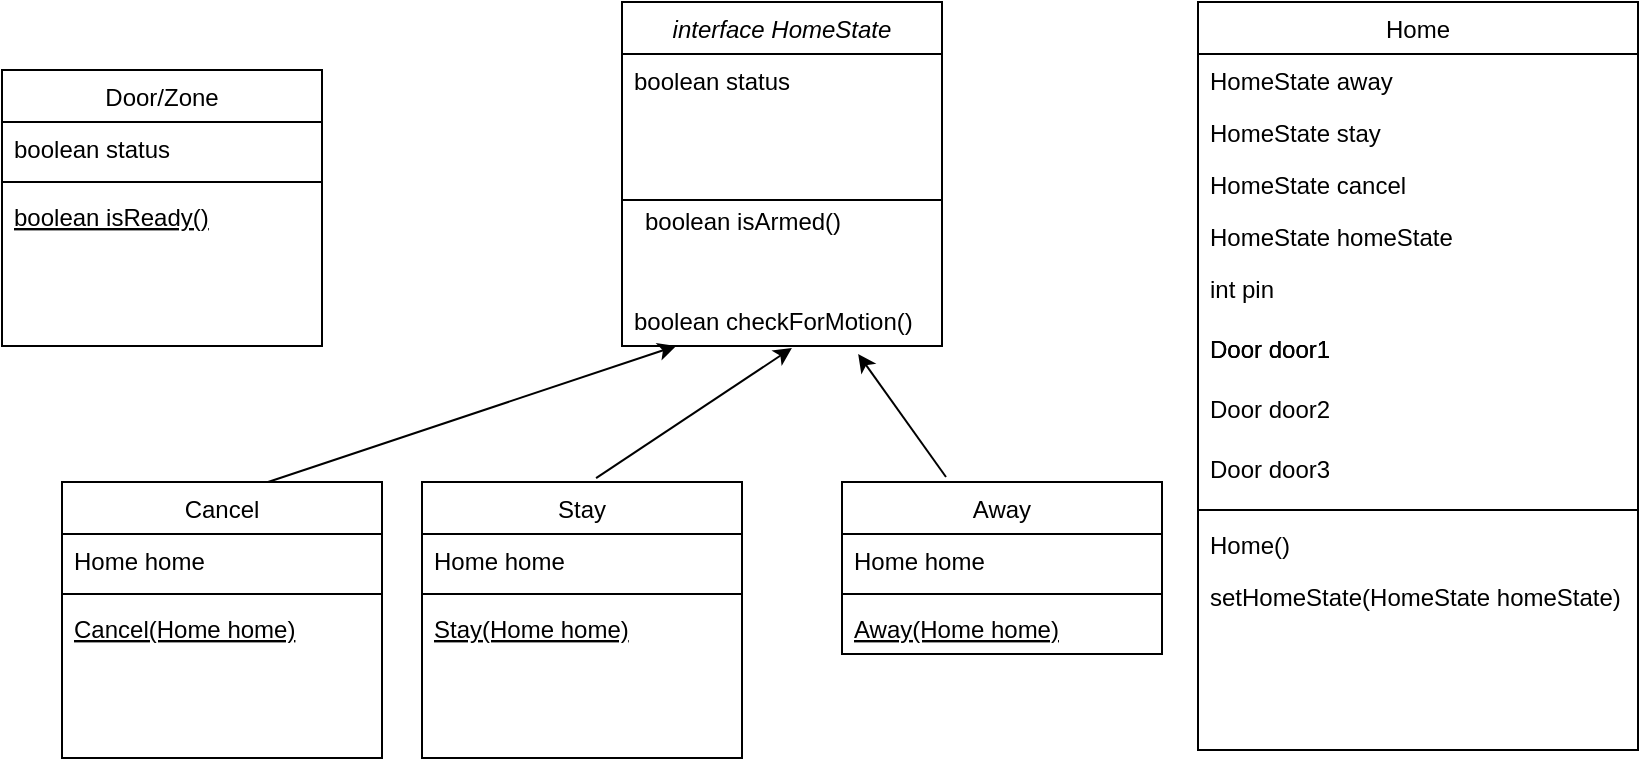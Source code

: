 <mxfile version="15.7.3" type="device"><diagram id="C5RBs43oDa-KdzZeNtuy" name="Page-1"><mxGraphModel dx="1613" dy="531" grid="1" gridSize="10" guides="1" tooltips="1" connect="1" arrows="1" fold="1" page="1" pageScale="1" pageWidth="827" pageHeight="1169" math="0" shadow="0"><root><mxCell id="WIyWlLk6GJQsqaUBKTNV-0"/><mxCell id="WIyWlLk6GJQsqaUBKTNV-1" parent="WIyWlLk6GJQsqaUBKTNV-0"/><mxCell id="zkfFHV4jXpPFQw0GAbJ--0" value="interface HomeState" style="swimlane;fontStyle=2;align=center;verticalAlign=top;childLayout=stackLayout;horizontal=1;startSize=26;horizontalStack=0;resizeParent=1;resizeLast=0;collapsible=1;marginBottom=0;rounded=0;shadow=0;strokeWidth=1;" parent="WIyWlLk6GJQsqaUBKTNV-1" vertex="1"><mxGeometry x="220" y="120" width="160" height="172" as="geometry"><mxRectangle x="230" y="140" width="160" height="26" as="alternateBounds"/></mxGeometry></mxCell><mxCell id="kK2Y1eaBkK6DKlRnLFGF-9" value="boolean status" style="text;align=left;verticalAlign=top;spacingLeft=4;spacingRight=4;overflow=hidden;rotatable=0;points=[[0,0.5],[1,0.5]];portConstraint=eastwest;" vertex="1" parent="zkfFHV4jXpPFQw0GAbJ--0"><mxGeometry y="26" width="160" height="26" as="geometry"/></mxCell><mxCell id="zkfFHV4jXpPFQw0GAbJ--4" value="" style="line;html=1;strokeWidth=1;align=left;verticalAlign=middle;spacingTop=-1;spacingLeft=3;spacingRight=3;rotatable=0;labelPosition=right;points=[];portConstraint=eastwest;" parent="zkfFHV4jXpPFQw0GAbJ--0" vertex="1"><mxGeometry y="52" width="160" height="94" as="geometry"/></mxCell><mxCell id="kK2Y1eaBkK6DKlRnLFGF-11" value="boolean checkForMotion()" style="text;align=left;verticalAlign=top;spacingLeft=4;spacingRight=4;overflow=hidden;rotatable=0;points=[[0,0.5],[1,0.5]];portConstraint=eastwest;" vertex="1" parent="zkfFHV4jXpPFQw0GAbJ--0"><mxGeometry y="146" width="160" height="26" as="geometry"/></mxCell><mxCell id="zkfFHV4jXpPFQw0GAbJ--6" value="Stay" style="swimlane;fontStyle=0;align=center;verticalAlign=top;childLayout=stackLayout;horizontal=1;startSize=26;horizontalStack=0;resizeParent=1;resizeLast=0;collapsible=1;marginBottom=0;rounded=0;shadow=0;strokeWidth=1;" parent="WIyWlLk6GJQsqaUBKTNV-1" vertex="1"><mxGeometry x="120" y="360" width="160" height="138" as="geometry"><mxRectangle x="130" y="380" width="160" height="26" as="alternateBounds"/></mxGeometry></mxCell><mxCell id="zkfFHV4jXpPFQw0GAbJ--7" value="Home home" style="text;align=left;verticalAlign=top;spacingLeft=4;spacingRight=4;overflow=hidden;rotatable=0;points=[[0,0.5],[1,0.5]];portConstraint=eastwest;" parent="zkfFHV4jXpPFQw0GAbJ--6" vertex="1"><mxGeometry y="26" width="160" height="26" as="geometry"/></mxCell><mxCell id="zkfFHV4jXpPFQw0GAbJ--9" value="" style="line;html=1;strokeWidth=1;align=left;verticalAlign=middle;spacingTop=-1;spacingLeft=3;spacingRight=3;rotatable=0;labelPosition=right;points=[];portConstraint=eastwest;" parent="zkfFHV4jXpPFQw0GAbJ--6" vertex="1"><mxGeometry y="52" width="160" height="8" as="geometry"/></mxCell><mxCell id="zkfFHV4jXpPFQw0GAbJ--10" value="Stay(Home home)" style="text;align=left;verticalAlign=top;spacingLeft=4;spacingRight=4;overflow=hidden;rotatable=0;points=[[0,0.5],[1,0.5]];portConstraint=eastwest;fontStyle=4" parent="zkfFHV4jXpPFQw0GAbJ--6" vertex="1"><mxGeometry y="60" width="160" height="26" as="geometry"/></mxCell><mxCell id="zkfFHV4jXpPFQw0GAbJ--13" value="Away" style="swimlane;fontStyle=0;align=center;verticalAlign=top;childLayout=stackLayout;horizontal=1;startSize=26;horizontalStack=0;resizeParent=1;resizeLast=0;collapsible=1;marginBottom=0;rounded=0;shadow=0;strokeWidth=1;" parent="WIyWlLk6GJQsqaUBKTNV-1" vertex="1"><mxGeometry x="330" y="360" width="160" height="86" as="geometry"><mxRectangle x="340" y="380" width="170" height="26" as="alternateBounds"/></mxGeometry></mxCell><mxCell id="zkfFHV4jXpPFQw0GAbJ--14" value="Home home" style="text;align=left;verticalAlign=top;spacingLeft=4;spacingRight=4;overflow=hidden;rotatable=0;points=[[0,0.5],[1,0.5]];portConstraint=eastwest;" parent="zkfFHV4jXpPFQw0GAbJ--13" vertex="1"><mxGeometry y="26" width="160" height="26" as="geometry"/></mxCell><mxCell id="zkfFHV4jXpPFQw0GAbJ--15" value="" style="line;html=1;strokeWidth=1;align=left;verticalAlign=middle;spacingTop=-1;spacingLeft=3;spacingRight=3;rotatable=0;labelPosition=right;points=[];portConstraint=eastwest;" parent="zkfFHV4jXpPFQw0GAbJ--13" vertex="1"><mxGeometry y="52" width="160" height="8" as="geometry"/></mxCell><mxCell id="kK2Y1eaBkK6DKlRnLFGF-14" value="Away(Home home)" style="text;align=left;verticalAlign=top;spacingLeft=4;spacingRight=4;overflow=hidden;rotatable=0;points=[[0,0.5],[1,0.5]];portConstraint=eastwest;fontStyle=4" vertex="1" parent="zkfFHV4jXpPFQw0GAbJ--13"><mxGeometry y="60" width="160" height="26" as="geometry"/></mxCell><mxCell id="zkfFHV4jXpPFQw0GAbJ--17" value="Home" style="swimlane;fontStyle=0;align=center;verticalAlign=top;childLayout=stackLayout;horizontal=1;startSize=26;horizontalStack=0;resizeParent=1;resizeLast=0;collapsible=1;marginBottom=0;rounded=0;shadow=0;strokeWidth=1;" parent="WIyWlLk6GJQsqaUBKTNV-1" vertex="1"><mxGeometry x="508" y="120" width="220" height="374" as="geometry"><mxRectangle x="550" y="140" width="160" height="26" as="alternateBounds"/></mxGeometry></mxCell><mxCell id="zkfFHV4jXpPFQw0GAbJ--18" value="HomeState away" style="text;align=left;verticalAlign=top;spacingLeft=4;spacingRight=4;overflow=hidden;rotatable=0;points=[[0,0.5],[1,0.5]];portConstraint=eastwest;" parent="zkfFHV4jXpPFQw0GAbJ--17" vertex="1"><mxGeometry y="26" width="220" height="26" as="geometry"/></mxCell><mxCell id="zkfFHV4jXpPFQw0GAbJ--19" value="HomeState stay" style="text;align=left;verticalAlign=top;spacingLeft=4;spacingRight=4;overflow=hidden;rotatable=0;points=[[0,0.5],[1,0.5]];portConstraint=eastwest;rounded=0;shadow=0;html=0;" parent="zkfFHV4jXpPFQw0GAbJ--17" vertex="1"><mxGeometry y="52" width="220" height="26" as="geometry"/></mxCell><mxCell id="zkfFHV4jXpPFQw0GAbJ--20" value="HomeState cancel" style="text;align=left;verticalAlign=top;spacingLeft=4;spacingRight=4;overflow=hidden;rotatable=0;points=[[0,0.5],[1,0.5]];portConstraint=eastwest;rounded=0;shadow=0;html=0;" parent="zkfFHV4jXpPFQw0GAbJ--17" vertex="1"><mxGeometry y="78" width="220" height="26" as="geometry"/></mxCell><mxCell id="zkfFHV4jXpPFQw0GAbJ--21" value="HomeState homeState" style="text;align=left;verticalAlign=top;spacingLeft=4;spacingRight=4;overflow=hidden;rotatable=0;points=[[0,0.5],[1,0.5]];portConstraint=eastwest;rounded=0;shadow=0;html=0;" parent="zkfFHV4jXpPFQw0GAbJ--17" vertex="1"><mxGeometry y="104" width="220" height="26" as="geometry"/></mxCell><mxCell id="kK2Y1eaBkK6DKlRnLFGF-3" value="int pin" style="text;align=left;verticalAlign=top;spacingLeft=4;spacingRight=4;overflow=hidden;rotatable=0;points=[[0,0.5],[1,0.5]];portConstraint=eastwest;rounded=0;shadow=0;html=0;" vertex="1" parent="zkfFHV4jXpPFQw0GAbJ--17"><mxGeometry y="130" width="220" height="30" as="geometry"/></mxCell><mxCell id="zkfFHV4jXpPFQw0GAbJ--22" value="Door door1" style="text;align=left;verticalAlign=top;spacingLeft=4;spacingRight=4;overflow=hidden;rotatable=0;points=[[0,0.5],[1,0.5]];portConstraint=eastwest;rounded=0;shadow=0;html=0;" parent="zkfFHV4jXpPFQw0GAbJ--17" vertex="1"><mxGeometry y="160" width="220" height="30" as="geometry"/></mxCell><mxCell id="kK2Y1eaBkK6DKlRnLFGF-5" value="Door door2" style="text;align=left;verticalAlign=top;spacingLeft=4;spacingRight=4;overflow=hidden;rotatable=0;points=[[0,0.5],[1,0.5]];portConstraint=eastwest;rounded=0;shadow=0;html=0;" vertex="1" parent="zkfFHV4jXpPFQw0GAbJ--17"><mxGeometry y="190" width="220" height="30" as="geometry"/></mxCell><mxCell id="kK2Y1eaBkK6DKlRnLFGF-6" value="Door door3" style="text;align=left;verticalAlign=top;spacingLeft=4;spacingRight=4;overflow=hidden;rotatable=0;points=[[0,0.5],[1,0.5]];portConstraint=eastwest;rounded=0;shadow=0;html=0;" vertex="1" parent="zkfFHV4jXpPFQw0GAbJ--17"><mxGeometry y="220" width="220" height="30" as="geometry"/></mxCell><mxCell id="zkfFHV4jXpPFQw0GAbJ--23" value="" style="line;html=1;strokeWidth=1;align=left;verticalAlign=middle;spacingTop=-1;spacingLeft=3;spacingRight=3;rotatable=0;labelPosition=right;points=[];portConstraint=eastwest;" parent="zkfFHV4jXpPFQw0GAbJ--17" vertex="1"><mxGeometry y="250" width="220" height="8" as="geometry"/></mxCell><mxCell id="zkfFHV4jXpPFQw0GAbJ--24" value="Home()" style="text;align=left;verticalAlign=top;spacingLeft=4;spacingRight=4;overflow=hidden;rotatable=0;points=[[0,0.5],[1,0.5]];portConstraint=eastwest;" parent="zkfFHV4jXpPFQw0GAbJ--17" vertex="1"><mxGeometry y="258" width="220" height="26" as="geometry"/></mxCell><mxCell id="zkfFHV4jXpPFQw0GAbJ--25" value="setHomeState(HomeState homeState)" style="text;align=left;verticalAlign=top;spacingLeft=4;spacingRight=4;overflow=hidden;rotatable=0;points=[[0,0.5],[1,0.5]];portConstraint=eastwest;" parent="zkfFHV4jXpPFQw0GAbJ--17" vertex="1"><mxGeometry y="284" width="220" height="90" as="geometry"/></mxCell><mxCell id="kK2Y1eaBkK6DKlRnLFGF-4" value="Door door1" style="text;align=left;verticalAlign=top;spacingLeft=4;spacingRight=4;overflow=hidden;rotatable=0;points=[[0,0.5],[1,0.5]];portConstraint=eastwest;rounded=0;shadow=0;html=0;" vertex="1" parent="WIyWlLk6GJQsqaUBKTNV-1"><mxGeometry x="508" y="280" width="160" height="30" as="geometry"/></mxCell><mxCell id="kK2Y1eaBkK6DKlRnLFGF-10" value="boolean isArmed()" style="text;html=1;align=center;verticalAlign=middle;resizable=0;points=[];autosize=1;strokeColor=none;fillColor=none;" vertex="1" parent="WIyWlLk6GJQsqaUBKTNV-1"><mxGeometry x="225" y="220" width="110" height="20" as="geometry"/></mxCell><mxCell id="kK2Y1eaBkK6DKlRnLFGF-12" value="" style="endArrow=classic;html=1;rounded=0;entryX=0.531;entryY=1.038;entryDx=0;entryDy=0;entryPerimeter=0;exitX=0.544;exitY=-0.014;exitDx=0;exitDy=0;exitPerimeter=0;" edge="1" parent="WIyWlLk6GJQsqaUBKTNV-1" source="zkfFHV4jXpPFQw0GAbJ--6" target="kK2Y1eaBkK6DKlRnLFGF-11"><mxGeometry width="50" height="50" relative="1" as="geometry"><mxPoint x="380" y="380" as="sourcePoint"/><mxPoint x="430" y="330" as="targetPoint"/></mxGeometry></mxCell><mxCell id="kK2Y1eaBkK6DKlRnLFGF-13" value="" style="endArrow=classic;html=1;rounded=0;entryX=0.738;entryY=1.154;entryDx=0;entryDy=0;entryPerimeter=0;exitX=0.325;exitY=-0.029;exitDx=0;exitDy=0;exitPerimeter=0;" edge="1" parent="WIyWlLk6GJQsqaUBKTNV-1" source="zkfFHV4jXpPFQw0GAbJ--13" target="kK2Y1eaBkK6DKlRnLFGF-11"><mxGeometry width="50" height="50" relative="1" as="geometry"><mxPoint x="217.04" y="368.068" as="sourcePoint"/><mxPoint x="314.96" y="302.988" as="targetPoint"/></mxGeometry></mxCell><mxCell id="kK2Y1eaBkK6DKlRnLFGF-15" value="Cancel" style="swimlane;fontStyle=0;align=center;verticalAlign=top;childLayout=stackLayout;horizontal=1;startSize=26;horizontalStack=0;resizeParent=1;resizeLast=0;collapsible=1;marginBottom=0;rounded=0;shadow=0;strokeWidth=1;" vertex="1" parent="WIyWlLk6GJQsqaUBKTNV-1"><mxGeometry x="-60" y="360" width="160" height="138" as="geometry"><mxRectangle x="130" y="380" width="160" height="26" as="alternateBounds"/></mxGeometry></mxCell><mxCell id="kK2Y1eaBkK6DKlRnLFGF-16" value="Home home" style="text;align=left;verticalAlign=top;spacingLeft=4;spacingRight=4;overflow=hidden;rotatable=0;points=[[0,0.5],[1,0.5]];portConstraint=eastwest;" vertex="1" parent="kK2Y1eaBkK6DKlRnLFGF-15"><mxGeometry y="26" width="160" height="26" as="geometry"/></mxCell><mxCell id="kK2Y1eaBkK6DKlRnLFGF-17" value="" style="line;html=1;strokeWidth=1;align=left;verticalAlign=middle;spacingTop=-1;spacingLeft=3;spacingRight=3;rotatable=0;labelPosition=right;points=[];portConstraint=eastwest;" vertex="1" parent="kK2Y1eaBkK6DKlRnLFGF-15"><mxGeometry y="52" width="160" height="8" as="geometry"/></mxCell><mxCell id="kK2Y1eaBkK6DKlRnLFGF-18" value="Cancel(Home home)" style="text;align=left;verticalAlign=top;spacingLeft=4;spacingRight=4;overflow=hidden;rotatable=0;points=[[0,0.5],[1,0.5]];portConstraint=eastwest;fontStyle=4" vertex="1" parent="kK2Y1eaBkK6DKlRnLFGF-15"><mxGeometry y="60" width="160" height="26" as="geometry"/></mxCell><mxCell id="kK2Y1eaBkK6DKlRnLFGF-19" value="" style="endArrow=classic;html=1;rounded=0;entryX=0.169;entryY=1;entryDx=0;entryDy=0;entryPerimeter=0;exitX=0.644;exitY=0;exitDx=0;exitDy=0;exitPerimeter=0;" edge="1" parent="WIyWlLk6GJQsqaUBKTNV-1" source="kK2Y1eaBkK6DKlRnLFGF-15" target="kK2Y1eaBkK6DKlRnLFGF-11"><mxGeometry width="50" height="50" relative="1" as="geometry"><mxPoint x="60.0" y="345.078" as="sourcePoint"/><mxPoint x="157.92" y="279.998" as="targetPoint"/></mxGeometry></mxCell><mxCell id="kK2Y1eaBkK6DKlRnLFGF-20" value="Door/Zone" style="swimlane;fontStyle=0;align=center;verticalAlign=top;childLayout=stackLayout;horizontal=1;startSize=26;horizontalStack=0;resizeParent=1;resizeLast=0;collapsible=1;marginBottom=0;rounded=0;shadow=0;strokeWidth=1;" vertex="1" parent="WIyWlLk6GJQsqaUBKTNV-1"><mxGeometry x="-90" y="154" width="160" height="138" as="geometry"><mxRectangle x="130" y="380" width="160" height="26" as="alternateBounds"/></mxGeometry></mxCell><mxCell id="kK2Y1eaBkK6DKlRnLFGF-21" value="boolean status" style="text;align=left;verticalAlign=top;spacingLeft=4;spacingRight=4;overflow=hidden;rotatable=0;points=[[0,0.5],[1,0.5]];portConstraint=eastwest;" vertex="1" parent="kK2Y1eaBkK6DKlRnLFGF-20"><mxGeometry y="26" width="160" height="26" as="geometry"/></mxCell><mxCell id="kK2Y1eaBkK6DKlRnLFGF-22" value="" style="line;html=1;strokeWidth=1;align=left;verticalAlign=middle;spacingTop=-1;spacingLeft=3;spacingRight=3;rotatable=0;labelPosition=right;points=[];portConstraint=eastwest;" vertex="1" parent="kK2Y1eaBkK6DKlRnLFGF-20"><mxGeometry y="52" width="160" height="8" as="geometry"/></mxCell><mxCell id="kK2Y1eaBkK6DKlRnLFGF-23" value="boolean isReady()" style="text;align=left;verticalAlign=top;spacingLeft=4;spacingRight=4;overflow=hidden;rotatable=0;points=[[0,0.5],[1,0.5]];portConstraint=eastwest;fontStyle=4" vertex="1" parent="kK2Y1eaBkK6DKlRnLFGF-20"><mxGeometry y="60" width="160" height="26" as="geometry"/></mxCell></root></mxGraphModel></diagram></mxfile>